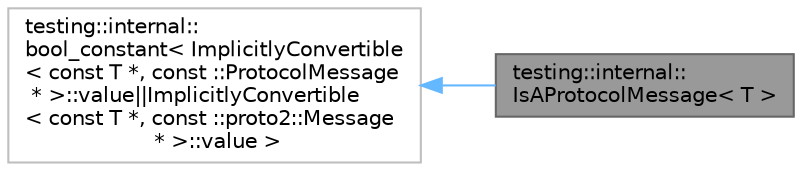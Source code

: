 digraph "testing::internal::IsAProtocolMessage&lt; T &gt;"
{
 // LATEX_PDF_SIZE
  bgcolor="transparent";
  edge [fontname=Helvetica,fontsize=10,labelfontname=Helvetica,labelfontsize=10];
  node [fontname=Helvetica,fontsize=10,shape=box,height=0.2,width=0.4];
  rankdir="LR";
  Node1 [id="Node000001",label="testing::internal::\lIsAProtocolMessage\< T \>",height=0.2,width=0.4,color="gray40", fillcolor="grey60", style="filled", fontcolor="black",tooltip=" "];
  Node2 -> Node1 [id="edge1_Node000001_Node000002",dir="back",color="steelblue1",style="solid",tooltip=" "];
  Node2 [id="Node000002",label="testing::internal::\lbool_constant\< ImplicitlyConvertible\l\< const T *, const ::ProtocolMessage\l * \>::value\|\|ImplicitlyConvertible\l\< const T *, const ::proto2::Message\l * \>::value \>",height=0.2,width=0.4,color="grey75", fillcolor="white", style="filled",URL="$structtesting_1_1internal_1_1bool__constant.html",tooltip=" "];
}
